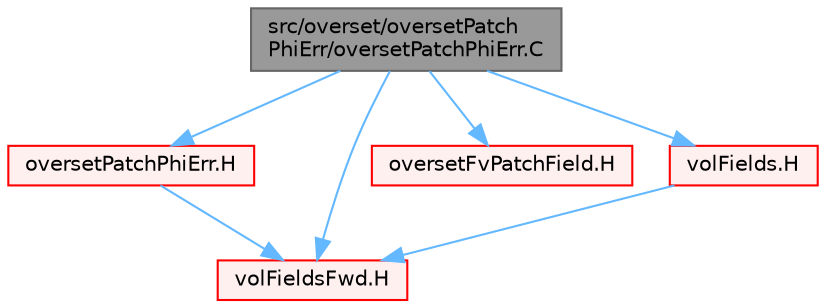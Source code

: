 digraph "src/overset/oversetPatchPhiErr/oversetPatchPhiErr.C"
{
 // LATEX_PDF_SIZE
  bgcolor="transparent";
  edge [fontname=Helvetica,fontsize=10,labelfontname=Helvetica,labelfontsize=10];
  node [fontname=Helvetica,fontsize=10,shape=box,height=0.2,width=0.4];
  Node1 [id="Node000001",label="src/overset/oversetPatch\lPhiErr/oversetPatchPhiErr.C",height=0.2,width=0.4,color="gray40", fillcolor="grey60", style="filled", fontcolor="black",tooltip=" "];
  Node1 -> Node2 [id="edge1_Node000001_Node000002",color="steelblue1",style="solid",tooltip=" "];
  Node2 [id="Node000002",label="oversetPatchPhiErr.H",height=0.2,width=0.4,color="red", fillcolor="#FFF0F0", style="filled",URL="$oversetPatchPhiErr_8H.html",tooltip="oversetPatchPhiErr"];
  Node2 -> Node3 [id="edge2_Node000002_Node000003",color="steelblue1",style="solid",tooltip=" "];
  Node3 [id="Node000003",label="volFieldsFwd.H",height=0.2,width=0.4,color="red", fillcolor="#FFF0F0", style="filled",URL="$volFieldsFwd_8H.html",tooltip="Forwards and collection of common volume field types."];
  Node1 -> Node395 [id="edge3_Node000001_Node000395",color="steelblue1",style="solid",tooltip=" "];
  Node395 [id="Node000395",label="oversetFvPatchField.H",height=0.2,width=0.4,color="red", fillcolor="#FFF0F0", style="filled",URL="$oversetFvPatchField_8H.html",tooltip=" "];
  Node1 -> Node132 [id="edge4_Node000001_Node000132",color="steelblue1",style="solid",tooltip=" "];
  Node132 [id="Node000132",label="volFields.H",height=0.2,width=0.4,color="red", fillcolor="#FFF0F0", style="filled",URL="$volFields_8H.html",tooltip=" "];
  Node132 -> Node3 [id="edge5_Node000132_Node000003",color="steelblue1",style="solid",tooltip=" "];
  Node1 -> Node3 [id="edge6_Node000001_Node000003",color="steelblue1",style="solid",tooltip=" "];
}
